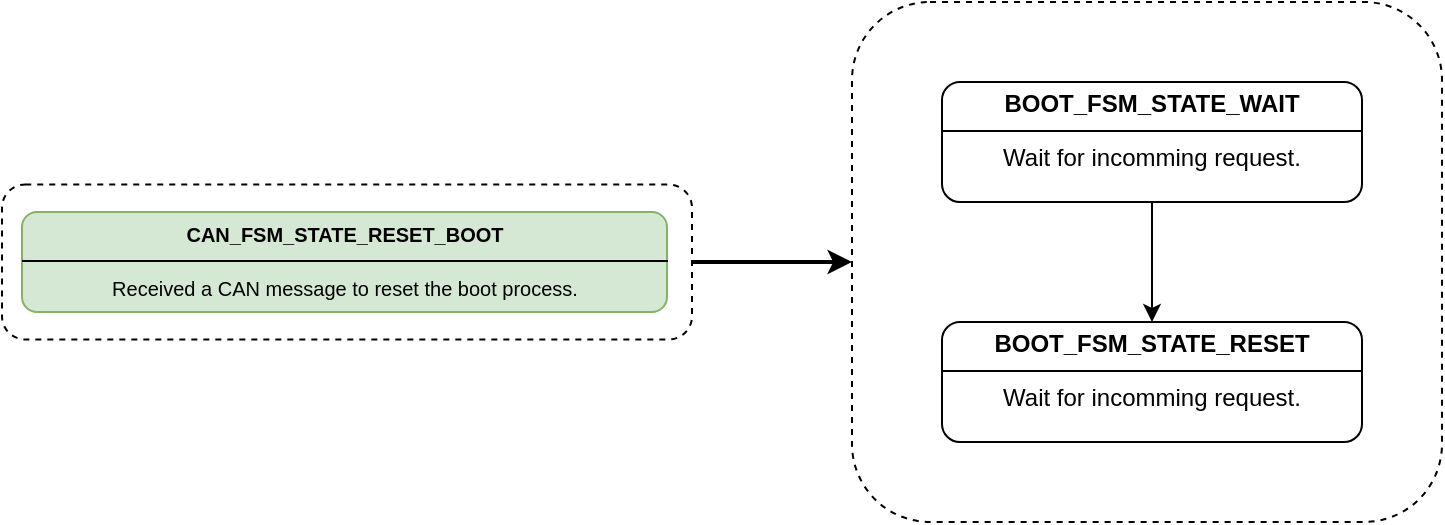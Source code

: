 <mxfile version="25.0.2">
  <diagram name="Page-1" id="uJnSwQFBfMYG697cdR_P">
    <mxGraphModel dx="584" dy="956" grid="1" gridSize="10" guides="1" tooltips="1" connect="1" arrows="1" fold="1" page="1" pageScale="1" pageWidth="850" pageHeight="1100" math="0" shadow="0">
      <root>
        <mxCell id="0" />
        <mxCell id="1" parent="0" />
        <mxCell id="-xvEMrfOmnjokaiX4ckU-6" value="" style="rounded=1;whiteSpace=wrap;html=1;dashed=1;" parent="1" vertex="1">
          <mxGeometry x="1325" y="60" width="295" height="260" as="geometry" />
        </mxCell>
        <mxCell id="-xvEMrfOmnjokaiX4ckU-8" style="edgeStyle=orthogonalEdgeStyle;rounded=0;orthogonalLoop=1;jettySize=auto;html=1;exitX=1;exitY=0.5;exitDx=0;exitDy=0;entryX=0;entryY=0.5;entryDx=0;entryDy=0;strokeWidth=2;" parent="1" source="-xvEMrfOmnjokaiX4ckU-1" target="-xvEMrfOmnjokaiX4ckU-6" edge="1">
          <mxGeometry relative="1" as="geometry" />
        </mxCell>
        <mxCell id="-xvEMrfOmnjokaiX4ckU-1" value="" style="rounded=1;whiteSpace=wrap;html=1;dashed=1;" parent="1" vertex="1">
          <mxGeometry x="900" y="151.25" width="345" height="77.5" as="geometry" />
        </mxCell>
        <mxCell id="-xvEMrfOmnjokaiX4ckU-2" value="&lt;p style=&quot;margin:0px;margin-top:4px;text-align:center;&quot;&gt;&lt;font style=&quot;&quot;&gt;&lt;span style=&quot;font-size: 10px;&quot;&gt;&lt;b&gt;CAN_FSM_STATE_RESET_BOOT&lt;/b&gt;&lt;/span&gt;&lt;br&gt;&lt;/font&gt;&lt;/p&gt;&lt;hr size=&quot;1&quot; style=&quot;border-style:solid;&quot;&gt;&lt;div style=&quot;text-align: center; height: 2px;&quot;&gt;&lt;font style=&quot;font-size: 10px;&quot;&gt;Received a CAN message to reset the boot process.&lt;/font&gt;&lt;/div&gt;" style="verticalAlign=top;align=left;overflow=fill;html=1;whiteSpace=wrap;rounded=1;fillColor=#d5e8d4;strokeColor=#82b366;" parent="1" vertex="1">
          <mxGeometry x="910" y="165" width="322.5" height="50" as="geometry" />
        </mxCell>
        <mxCell id="-xvEMrfOmnjokaiX4ckU-5" style="edgeStyle=orthogonalEdgeStyle;rounded=0;orthogonalLoop=1;jettySize=auto;html=1;exitX=0.5;exitY=1;exitDx=0;exitDy=0;entryX=0.5;entryY=0;entryDx=0;entryDy=0;" parent="1" source="-xvEMrfOmnjokaiX4ckU-3" target="-xvEMrfOmnjokaiX4ckU-4" edge="1">
          <mxGeometry relative="1" as="geometry" />
        </mxCell>
        <mxCell id="-xvEMrfOmnjokaiX4ckU-3" value="&lt;p style=&quot;margin:0px;margin-top:4px;text-align:center;&quot;&gt;&lt;b&gt;BOOT_FSM_STATE_WAIT&lt;/b&gt;&lt;br&gt;&lt;/p&gt;&lt;hr size=&quot;1&quot; style=&quot;border-style:solid;&quot;&gt;&lt;div style=&quot;text-align: center; height: 2px;&quot;&gt;Wait for incomming request.&lt;/div&gt;" style="verticalAlign=top;align=left;overflow=fill;html=1;whiteSpace=wrap;rounded=1;" parent="1" vertex="1">
          <mxGeometry x="1370" y="100" width="210" height="60" as="geometry" />
        </mxCell>
        <mxCell id="-xvEMrfOmnjokaiX4ckU-4" value="&lt;p style=&quot;margin:0px;margin-top:4px;text-align:center;&quot;&gt;&lt;b&gt;BOOT_FSM_STATE_RESET&lt;/b&gt;&lt;br&gt;&lt;/p&gt;&lt;hr size=&quot;1&quot; style=&quot;border-style:solid;&quot;&gt;&lt;div style=&quot;text-align: center; height: 2px;&quot;&gt;Wait for incomming request.&lt;/div&gt;" style="verticalAlign=top;align=left;overflow=fill;html=1;whiteSpace=wrap;rounded=1;" parent="1" vertex="1">
          <mxGeometry x="1370" y="220" width="210" height="60" as="geometry" />
        </mxCell>
      </root>
    </mxGraphModel>
  </diagram>
</mxfile>
